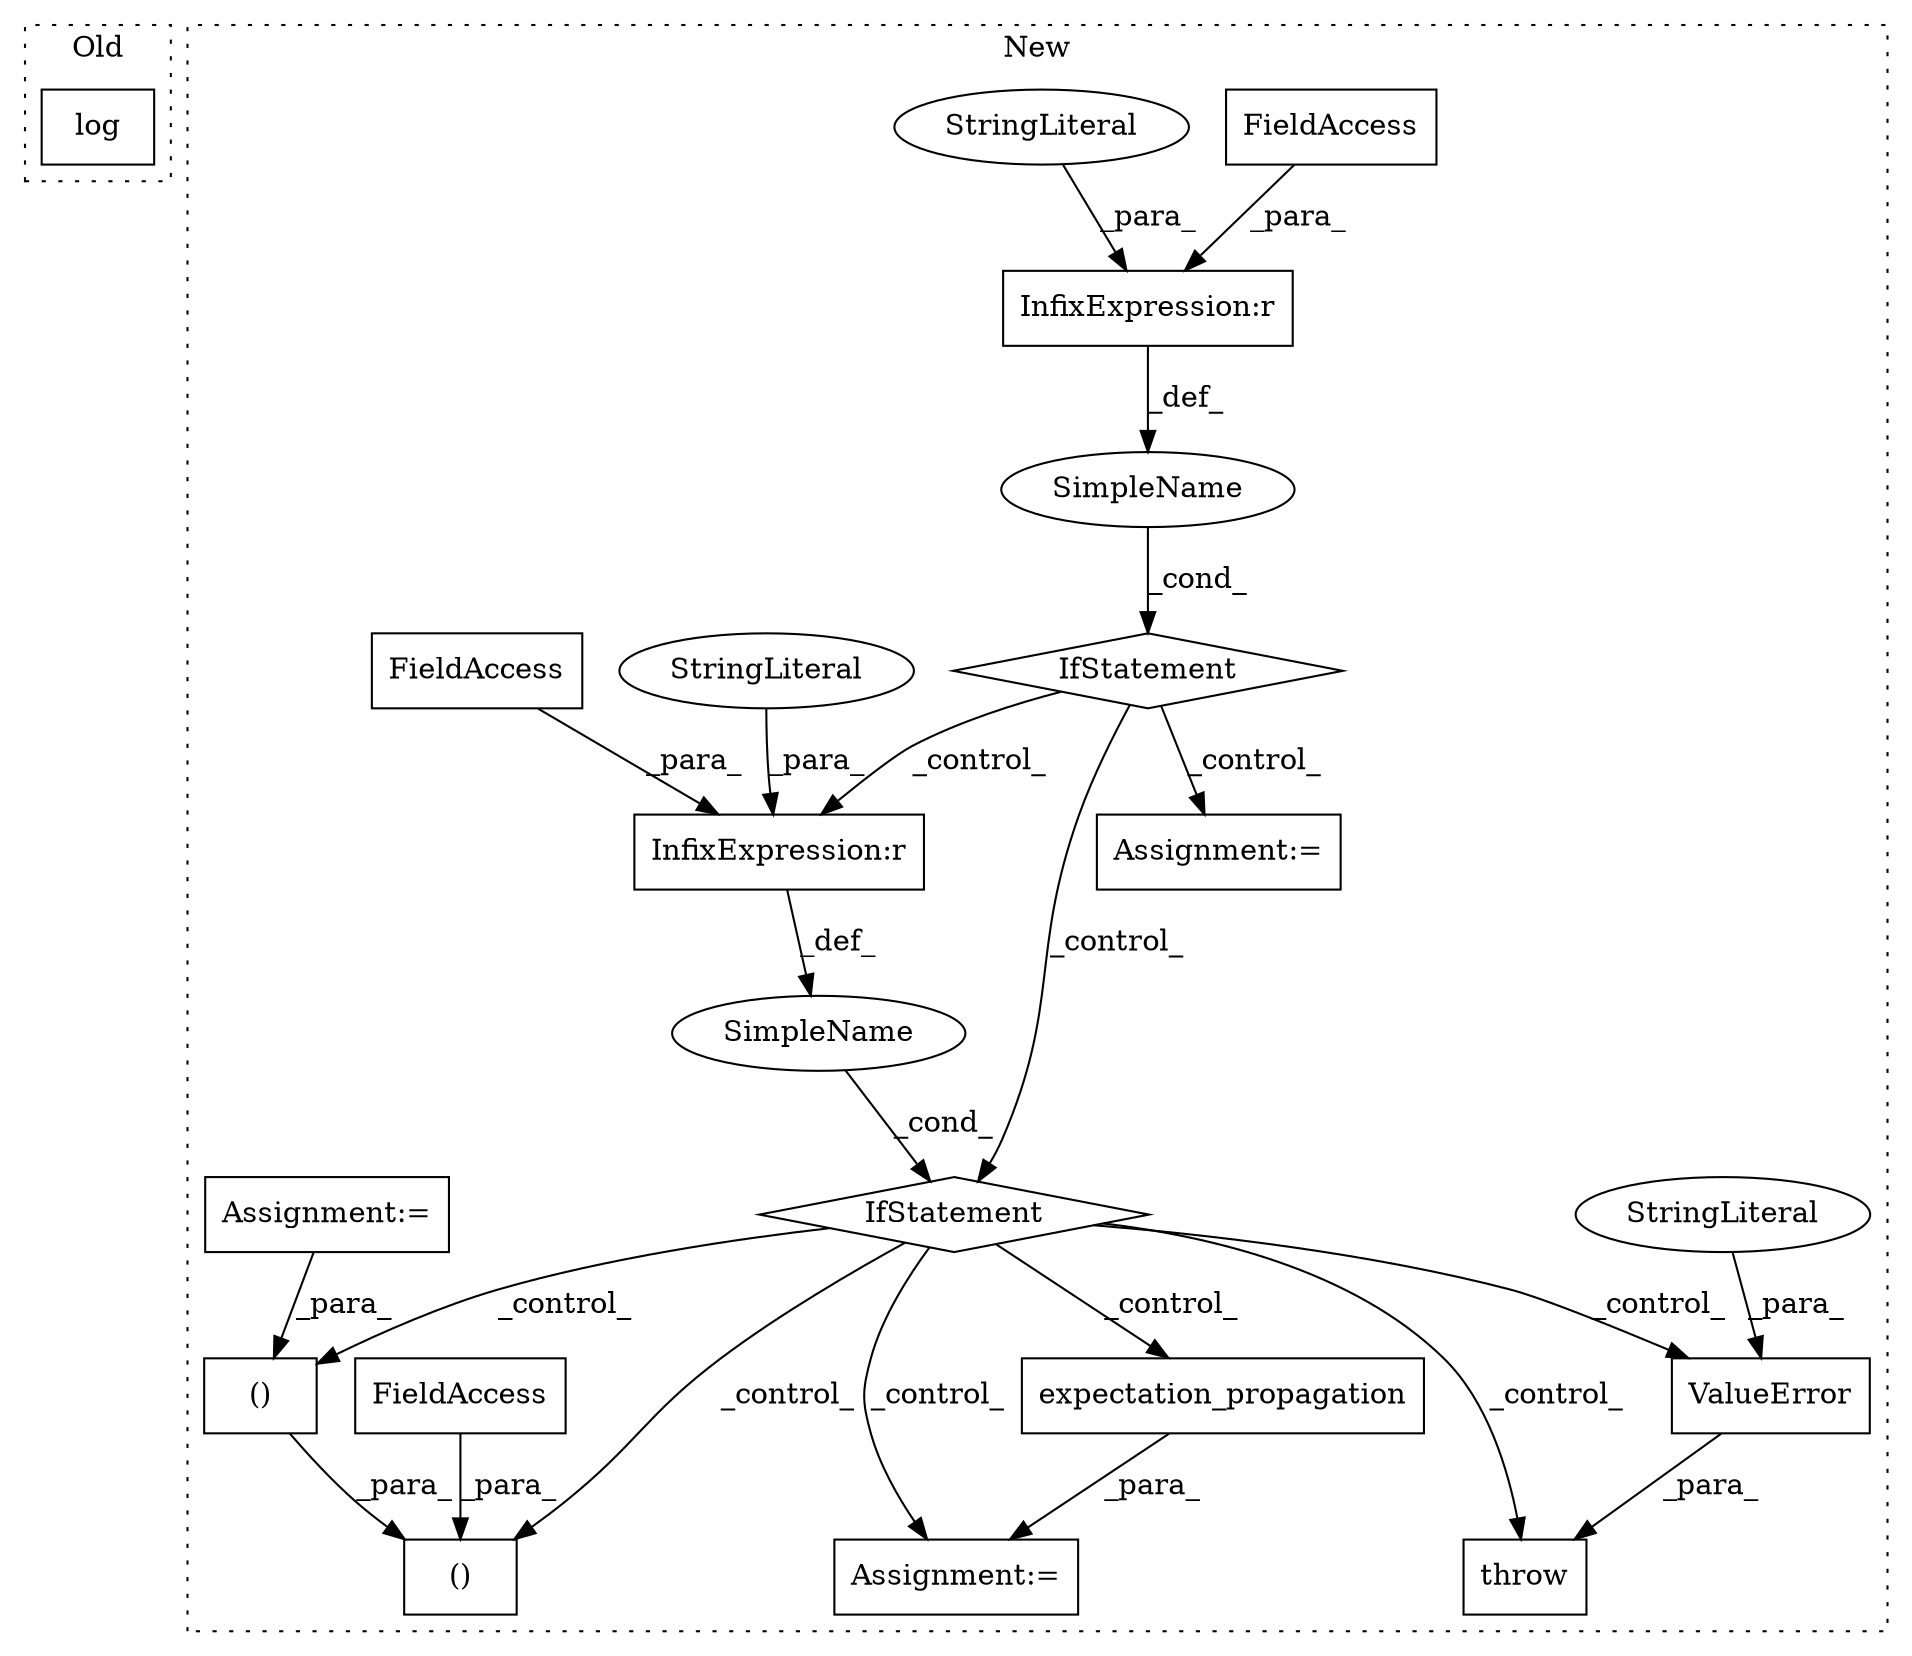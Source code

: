 digraph G {
subgraph cluster0 {
1 [label="log" a="32" s="7695,7706" l="4,1" shape="box"];
label = "Old";
style="dotted";
}
subgraph cluster1 {
2 [label="IfStatement" a="25" s="10694,10722" l="4,2" shape="diamond"];
3 [label="Assignment:=" a="7" s="11240" l="2" shape="box"];
4 [label="SimpleName" a="42" s="" l="" shape="ellipse"];
5 [label="InfixExpression:r" a="27" s="10710" l="4" shape="box"];
6 [label="Assignment:=" a="7" s="10754" l="1" shape="box"];
7 [label="FieldAccess" a="22" s="10698" l="12" shape="box"];
8 [label="StringLiteral" a="45" s="10714" l="8" shape="ellipse"];
9 [label="()" a="106" s="11147" l="92" shape="box"];
10 [label="expectation_propagation" a="32" s="11247,11302" l="24,1" shape="box"];
11 [label="()" a="106" s="11103" l="137" shape="box"];
12 [label="SimpleName" a="42" s="" l="" shape="ellipse"];
13 [label="InfixExpression:r" a="27" s="11006" l="4" shape="box"];
14 [label="StringLiteral" a="45" s="11010" l="12" shape="ellipse"];
15 [label="throw" a="53" s="11484" l="6" shape="box"];
16 [label="FieldAccess" a="22" s="10994" l="12" shape="box"];
17 [label="FieldAccess" a="22" s="11103" l="22" shape="box"];
18 [label="IfStatement" a="25" s="10990,11022" l="4,2" shape="diamond"];
19 [label="ValueError" a="32" s="11490,11526" l="11,1" shape="box"];
20 [label="StringLiteral" a="45" s="11501" l="25" shape="ellipse"];
21 [label="Assignment:=" a="7" s="10192" l="11" shape="box"];
label = "New";
style="dotted";
}
2 -> 18 [label="_control_"];
2 -> 13 [label="_control_"];
2 -> 6 [label="_control_"];
4 -> 2 [label="_cond_"];
5 -> 4 [label="_def_"];
7 -> 5 [label="_para_"];
8 -> 5 [label="_para_"];
9 -> 11 [label="_para_"];
10 -> 3 [label="_para_"];
12 -> 18 [label="_cond_"];
13 -> 12 [label="_def_"];
14 -> 13 [label="_para_"];
16 -> 13 [label="_para_"];
17 -> 11 [label="_para_"];
18 -> 10 [label="_control_"];
18 -> 3 [label="_control_"];
18 -> 9 [label="_control_"];
18 -> 19 [label="_control_"];
18 -> 15 [label="_control_"];
18 -> 11 [label="_control_"];
19 -> 15 [label="_para_"];
20 -> 19 [label="_para_"];
21 -> 9 [label="_para_"];
}